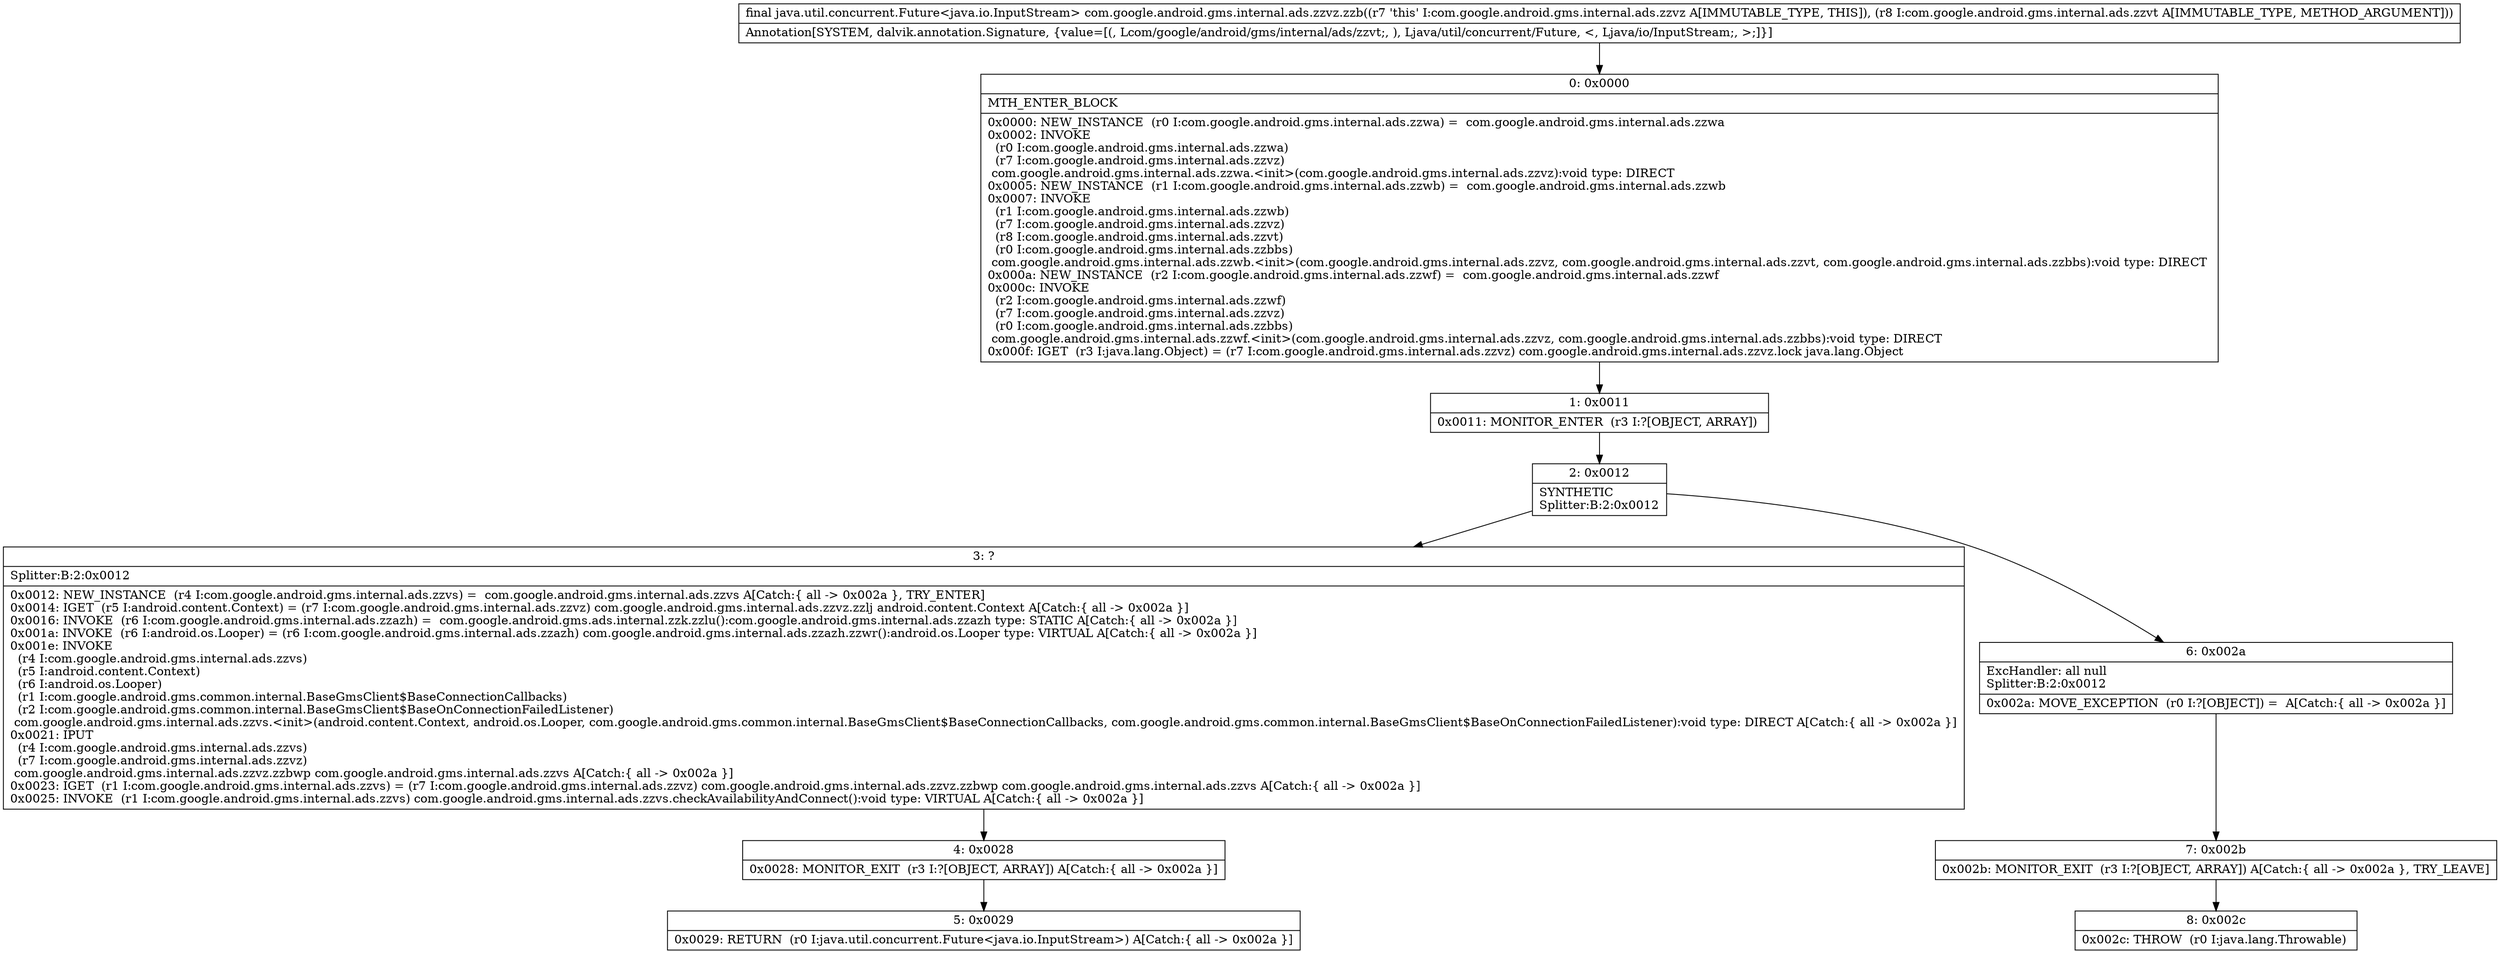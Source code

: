 digraph "CFG forcom.google.android.gms.internal.ads.zzvz.zzb(Lcom\/google\/android\/gms\/internal\/ads\/zzvt;)Ljava\/util\/concurrent\/Future;" {
Node_0 [shape=record,label="{0\:\ 0x0000|MTH_ENTER_BLOCK\l|0x0000: NEW_INSTANCE  (r0 I:com.google.android.gms.internal.ads.zzwa) =  com.google.android.gms.internal.ads.zzwa \l0x0002: INVOKE  \l  (r0 I:com.google.android.gms.internal.ads.zzwa)\l  (r7 I:com.google.android.gms.internal.ads.zzvz)\l com.google.android.gms.internal.ads.zzwa.\<init\>(com.google.android.gms.internal.ads.zzvz):void type: DIRECT \l0x0005: NEW_INSTANCE  (r1 I:com.google.android.gms.internal.ads.zzwb) =  com.google.android.gms.internal.ads.zzwb \l0x0007: INVOKE  \l  (r1 I:com.google.android.gms.internal.ads.zzwb)\l  (r7 I:com.google.android.gms.internal.ads.zzvz)\l  (r8 I:com.google.android.gms.internal.ads.zzvt)\l  (r0 I:com.google.android.gms.internal.ads.zzbbs)\l com.google.android.gms.internal.ads.zzwb.\<init\>(com.google.android.gms.internal.ads.zzvz, com.google.android.gms.internal.ads.zzvt, com.google.android.gms.internal.ads.zzbbs):void type: DIRECT \l0x000a: NEW_INSTANCE  (r2 I:com.google.android.gms.internal.ads.zzwf) =  com.google.android.gms.internal.ads.zzwf \l0x000c: INVOKE  \l  (r2 I:com.google.android.gms.internal.ads.zzwf)\l  (r7 I:com.google.android.gms.internal.ads.zzvz)\l  (r0 I:com.google.android.gms.internal.ads.zzbbs)\l com.google.android.gms.internal.ads.zzwf.\<init\>(com.google.android.gms.internal.ads.zzvz, com.google.android.gms.internal.ads.zzbbs):void type: DIRECT \l0x000f: IGET  (r3 I:java.lang.Object) = (r7 I:com.google.android.gms.internal.ads.zzvz) com.google.android.gms.internal.ads.zzvz.lock java.lang.Object \l}"];
Node_1 [shape=record,label="{1\:\ 0x0011|0x0011: MONITOR_ENTER  (r3 I:?[OBJECT, ARRAY]) \l}"];
Node_2 [shape=record,label="{2\:\ 0x0012|SYNTHETIC\lSplitter:B:2:0x0012\l}"];
Node_3 [shape=record,label="{3\:\ ?|Splitter:B:2:0x0012\l|0x0012: NEW_INSTANCE  (r4 I:com.google.android.gms.internal.ads.zzvs) =  com.google.android.gms.internal.ads.zzvs A[Catch:\{ all \-\> 0x002a \}, TRY_ENTER]\l0x0014: IGET  (r5 I:android.content.Context) = (r7 I:com.google.android.gms.internal.ads.zzvz) com.google.android.gms.internal.ads.zzvz.zzlj android.content.Context A[Catch:\{ all \-\> 0x002a \}]\l0x0016: INVOKE  (r6 I:com.google.android.gms.internal.ads.zzazh) =  com.google.android.gms.ads.internal.zzk.zzlu():com.google.android.gms.internal.ads.zzazh type: STATIC A[Catch:\{ all \-\> 0x002a \}]\l0x001a: INVOKE  (r6 I:android.os.Looper) = (r6 I:com.google.android.gms.internal.ads.zzazh) com.google.android.gms.internal.ads.zzazh.zzwr():android.os.Looper type: VIRTUAL A[Catch:\{ all \-\> 0x002a \}]\l0x001e: INVOKE  \l  (r4 I:com.google.android.gms.internal.ads.zzvs)\l  (r5 I:android.content.Context)\l  (r6 I:android.os.Looper)\l  (r1 I:com.google.android.gms.common.internal.BaseGmsClient$BaseConnectionCallbacks)\l  (r2 I:com.google.android.gms.common.internal.BaseGmsClient$BaseOnConnectionFailedListener)\l com.google.android.gms.internal.ads.zzvs.\<init\>(android.content.Context, android.os.Looper, com.google.android.gms.common.internal.BaseGmsClient$BaseConnectionCallbacks, com.google.android.gms.common.internal.BaseGmsClient$BaseOnConnectionFailedListener):void type: DIRECT A[Catch:\{ all \-\> 0x002a \}]\l0x0021: IPUT  \l  (r4 I:com.google.android.gms.internal.ads.zzvs)\l  (r7 I:com.google.android.gms.internal.ads.zzvz)\l com.google.android.gms.internal.ads.zzvz.zzbwp com.google.android.gms.internal.ads.zzvs A[Catch:\{ all \-\> 0x002a \}]\l0x0023: IGET  (r1 I:com.google.android.gms.internal.ads.zzvs) = (r7 I:com.google.android.gms.internal.ads.zzvz) com.google.android.gms.internal.ads.zzvz.zzbwp com.google.android.gms.internal.ads.zzvs A[Catch:\{ all \-\> 0x002a \}]\l0x0025: INVOKE  (r1 I:com.google.android.gms.internal.ads.zzvs) com.google.android.gms.internal.ads.zzvs.checkAvailabilityAndConnect():void type: VIRTUAL A[Catch:\{ all \-\> 0x002a \}]\l}"];
Node_4 [shape=record,label="{4\:\ 0x0028|0x0028: MONITOR_EXIT  (r3 I:?[OBJECT, ARRAY]) A[Catch:\{ all \-\> 0x002a \}]\l}"];
Node_5 [shape=record,label="{5\:\ 0x0029|0x0029: RETURN  (r0 I:java.util.concurrent.Future\<java.io.InputStream\>) A[Catch:\{ all \-\> 0x002a \}]\l}"];
Node_6 [shape=record,label="{6\:\ 0x002a|ExcHandler: all null\lSplitter:B:2:0x0012\l|0x002a: MOVE_EXCEPTION  (r0 I:?[OBJECT]) =  A[Catch:\{ all \-\> 0x002a \}]\l}"];
Node_7 [shape=record,label="{7\:\ 0x002b|0x002b: MONITOR_EXIT  (r3 I:?[OBJECT, ARRAY]) A[Catch:\{ all \-\> 0x002a \}, TRY_LEAVE]\l}"];
Node_8 [shape=record,label="{8\:\ 0x002c|0x002c: THROW  (r0 I:java.lang.Throwable) \l}"];
MethodNode[shape=record,label="{final java.util.concurrent.Future\<java.io.InputStream\> com.google.android.gms.internal.ads.zzvz.zzb((r7 'this' I:com.google.android.gms.internal.ads.zzvz A[IMMUTABLE_TYPE, THIS]), (r8 I:com.google.android.gms.internal.ads.zzvt A[IMMUTABLE_TYPE, METHOD_ARGUMENT]))  | Annotation[SYSTEM, dalvik.annotation.Signature, \{value=[(, Lcom\/google\/android\/gms\/internal\/ads\/zzvt;, ), Ljava\/util\/concurrent\/Future, \<, Ljava\/io\/InputStream;, \>;]\}]\l}"];
MethodNode -> Node_0;
Node_0 -> Node_1;
Node_1 -> Node_2;
Node_2 -> Node_3;
Node_2 -> Node_6;
Node_3 -> Node_4;
Node_4 -> Node_5;
Node_6 -> Node_7;
Node_7 -> Node_8;
}


